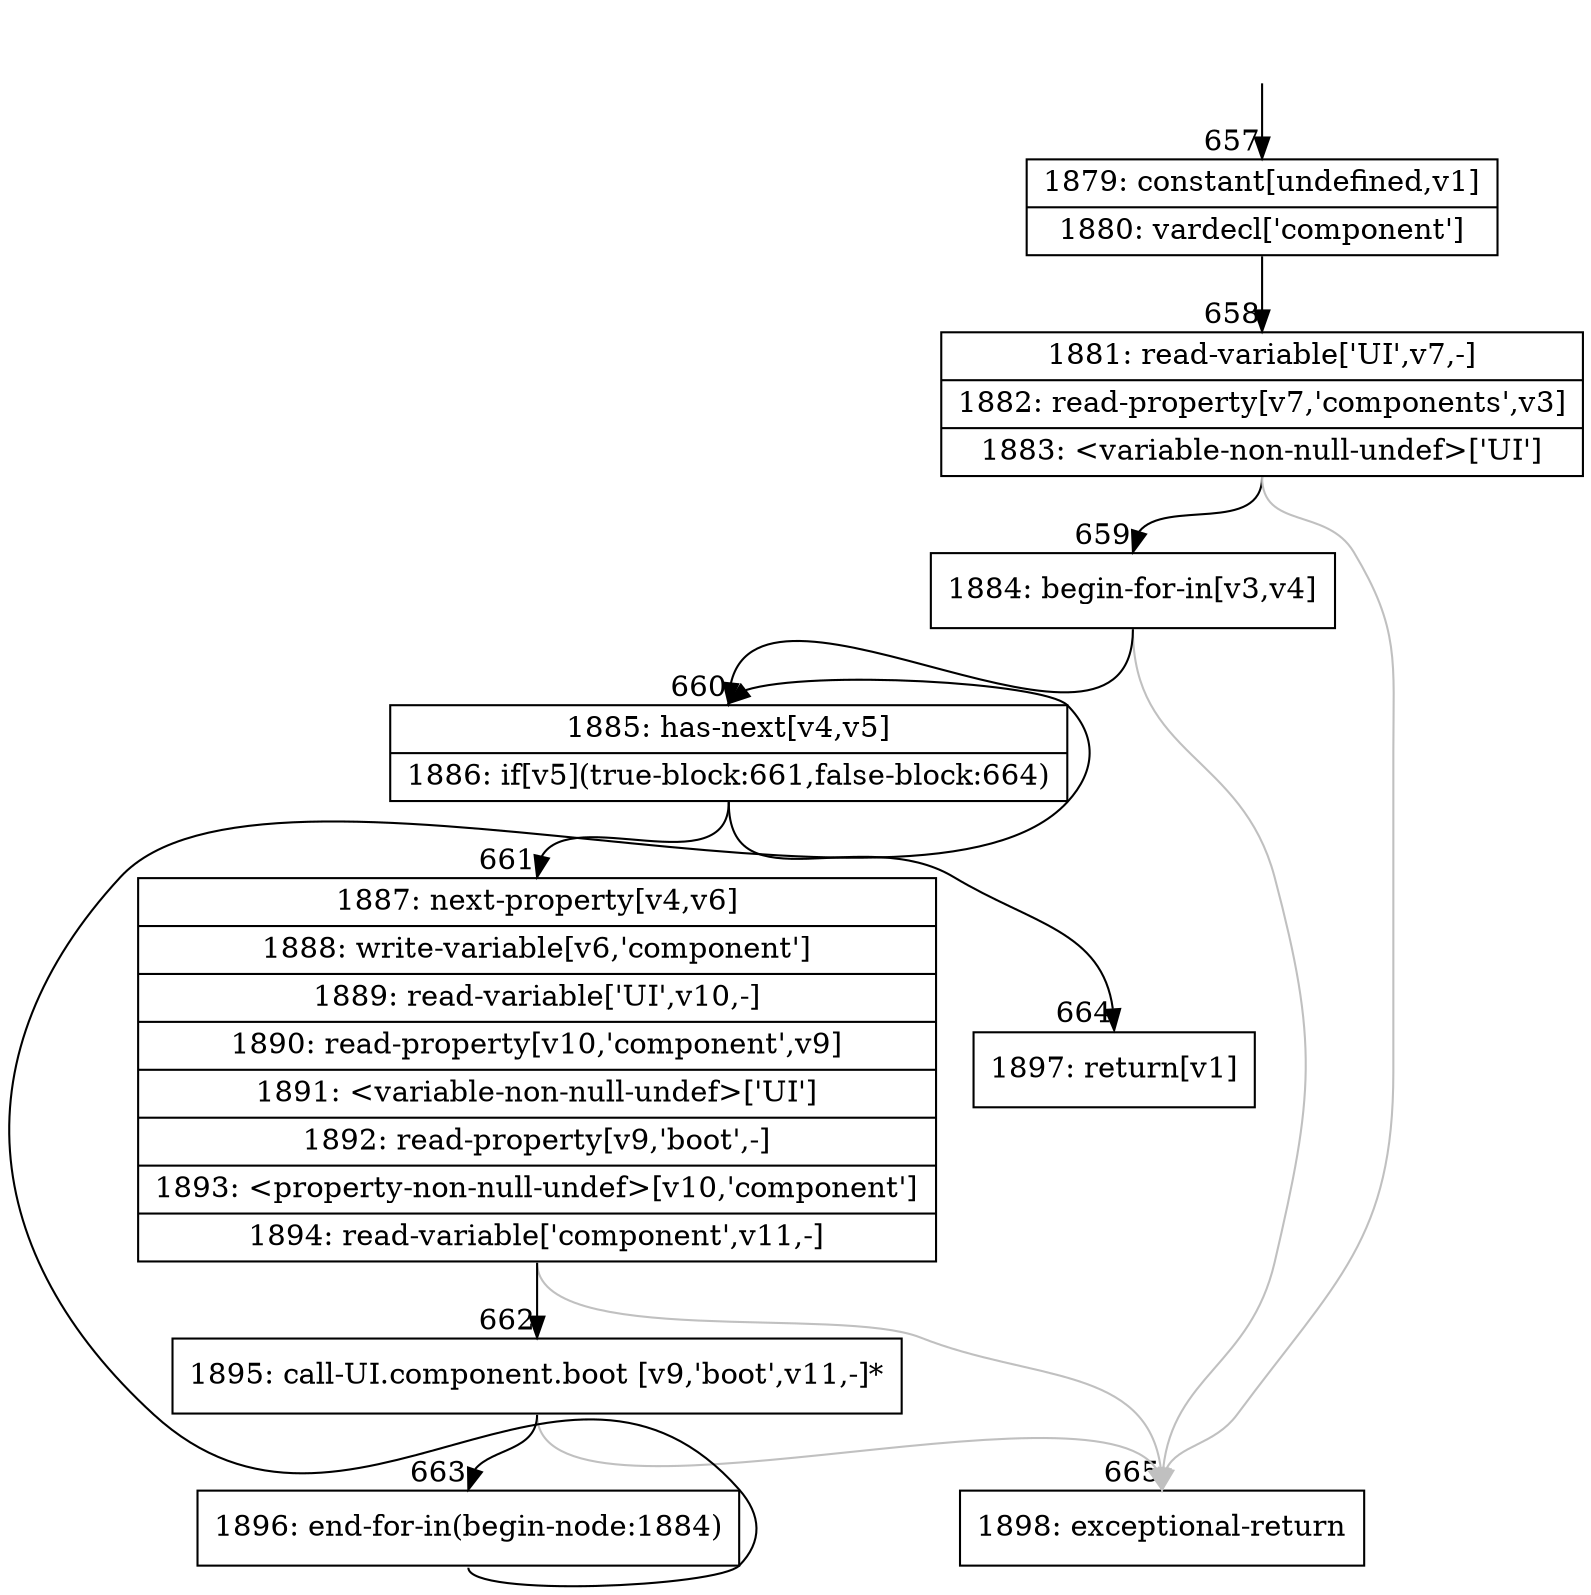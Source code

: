 digraph {
rankdir="TD"
BB_entry53[shape=none,label=""];
BB_entry53 -> BB657 [tailport=s, headport=n, headlabel="    657"]
BB657 [shape=record label="{1879: constant[undefined,v1]|1880: vardecl['component']}" ] 
BB657 -> BB658 [tailport=s, headport=n, headlabel="      658"]
BB658 [shape=record label="{1881: read-variable['UI',v7,-]|1882: read-property[v7,'components',v3]|1883: \<variable-non-null-undef\>['UI']}" ] 
BB658 -> BB659 [tailport=s, headport=n, headlabel="      659"]
BB658 -> BB665 [tailport=s, headport=n, color=gray, headlabel="      665"]
BB659 [shape=record label="{1884: begin-for-in[v3,v4]}" ] 
BB659 -> BB660 [tailport=s, headport=n, headlabel="      660"]
BB659 -> BB665 [tailport=s, headport=n, color=gray]
BB660 [shape=record label="{1885: has-next[v4,v5]|1886: if[v5](true-block:661,false-block:664)}" ] 
BB660 -> BB661 [tailport=s, headport=n, headlabel="      661"]
BB660 -> BB664 [tailport=s, headport=n, headlabel="      664"]
BB661 [shape=record label="{1887: next-property[v4,v6]|1888: write-variable[v6,'component']|1889: read-variable['UI',v10,-]|1890: read-property[v10,'component',v9]|1891: \<variable-non-null-undef\>['UI']|1892: read-property[v9,'boot',-]|1893: \<property-non-null-undef\>[v10,'component']|1894: read-variable['component',v11,-]}" ] 
BB661 -> BB662 [tailport=s, headport=n, headlabel="      662"]
BB661 -> BB665 [tailport=s, headport=n, color=gray]
BB662 [shape=record label="{1895: call-UI.component.boot [v9,'boot',v11,-]*}" ] 
BB662 -> BB663 [tailport=s, headport=n, headlabel="      663"]
BB662 -> BB665 [tailport=s, headport=n, color=gray]
BB663 [shape=record label="{1896: end-for-in(begin-node:1884)}" ] 
BB663 -> BB660 [tailport=s, headport=n]
BB664 [shape=record label="{1897: return[v1]}" ] 
BB665 [shape=record label="{1898: exceptional-return}" ] 
//#$~ 524
}
